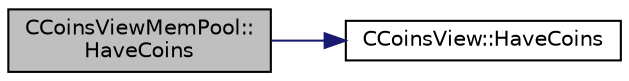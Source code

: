 digraph "CCoinsViewMemPool::HaveCoins"
{
 // LATEX_PDF_SIZE
  edge [fontname="Helvetica",fontsize="10",labelfontname="Helvetica",labelfontsize="10"];
  node [fontname="Helvetica",fontsize="10",shape=record];
  rankdir="LR";
  Node0 [label="CCoinsViewMemPool::\lHaveCoins",height=0.2,width=0.4,color="black", fillcolor="grey75", style="filled", fontcolor="black",tooltip=" "];
  Node0 -> Node1 [color="midnightblue",fontsize="10",style="solid",fontname="Helvetica"];
  Node1 [label="CCoinsView::HaveCoins",height=0.2,width=0.4,color="black", fillcolor="white", style="filled",URL="$class_c_coins_view.html#ade3a65fc3f1b02baf7bebce630e4eba3",tooltip=" "];
}
